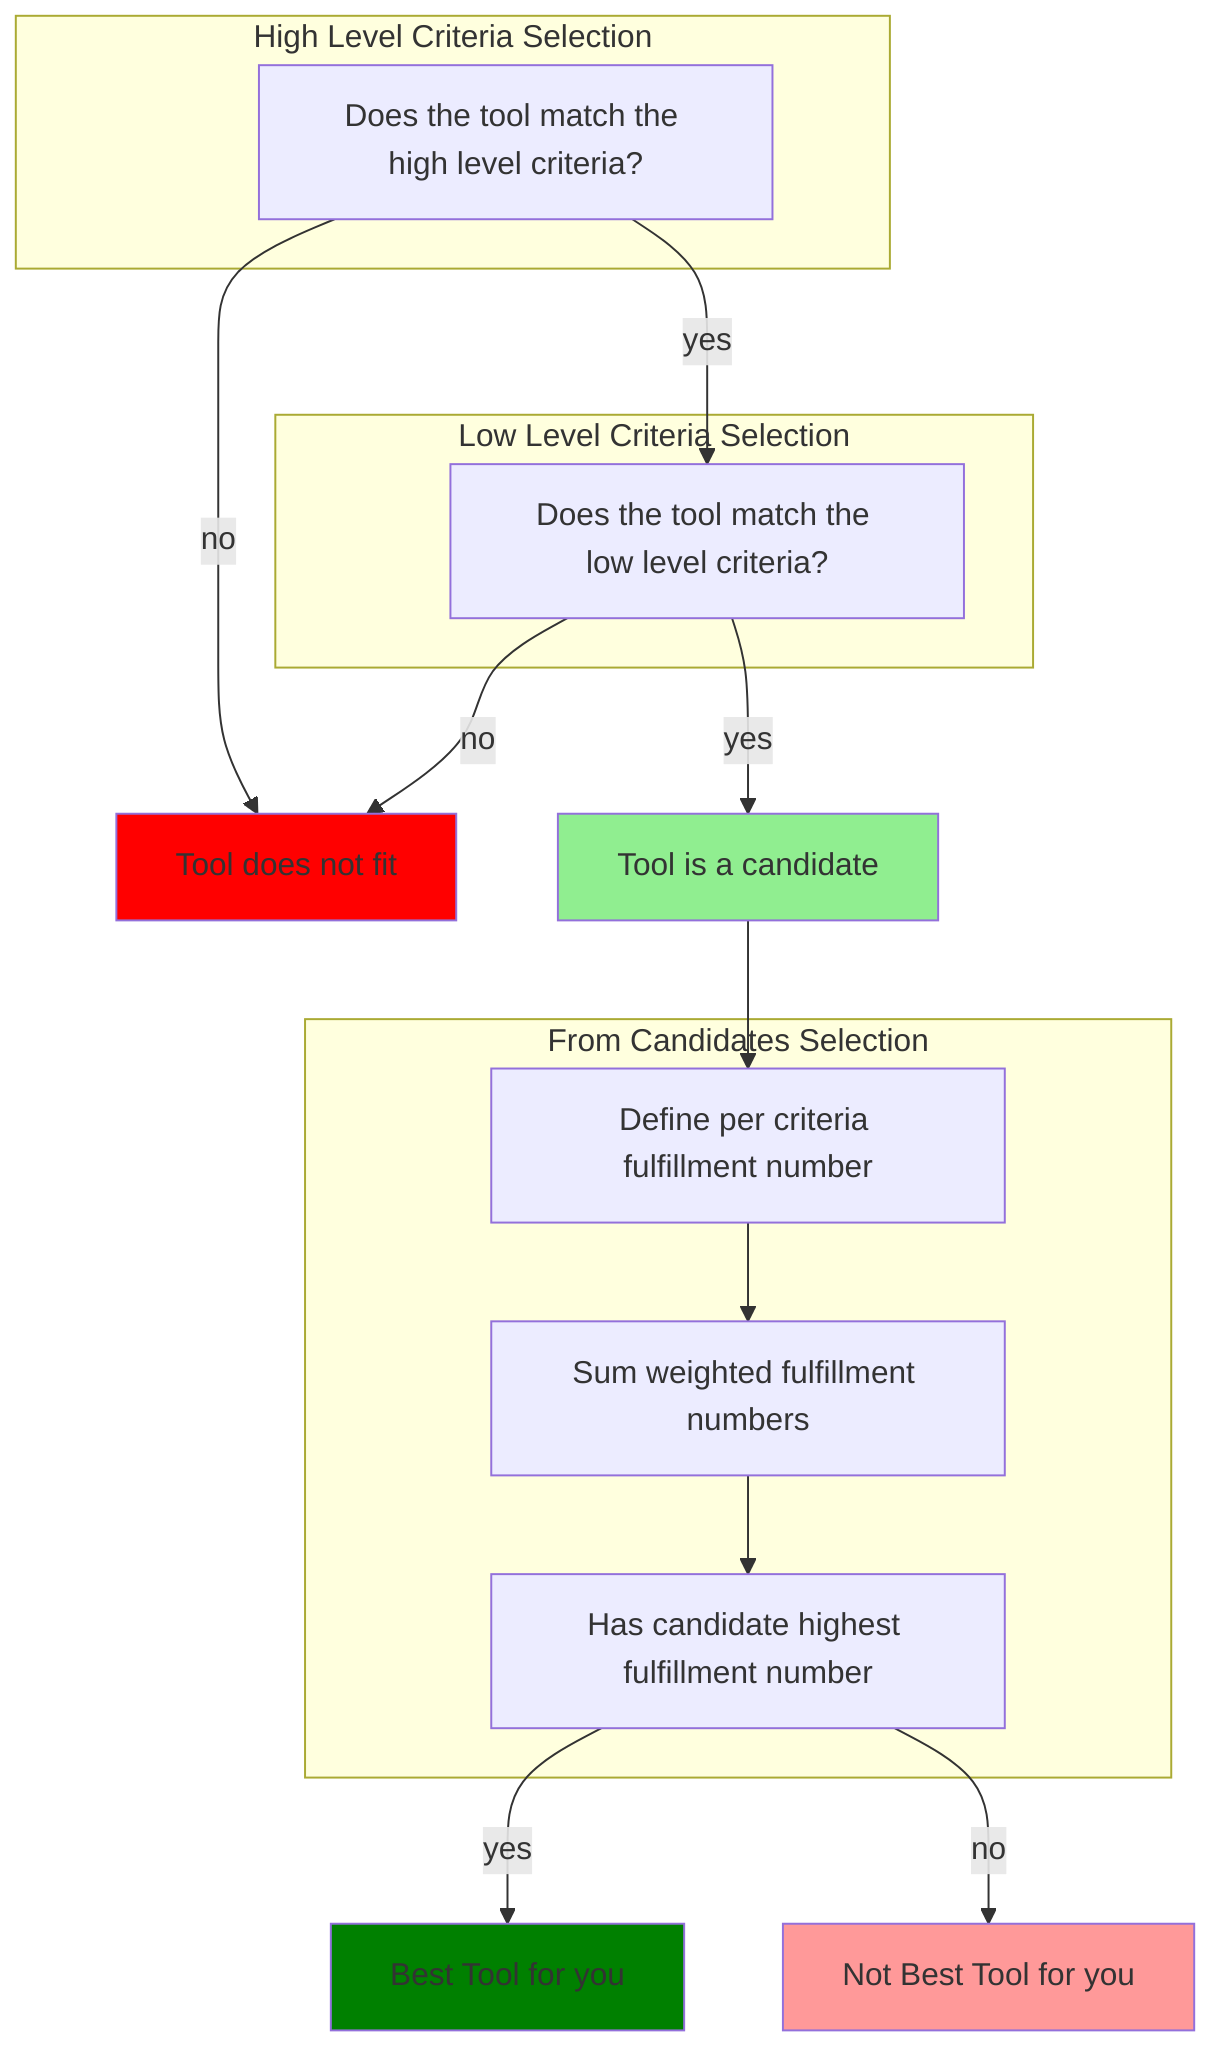 graph TB
No[Tool does not fit]
Candidate[Tool is a candidate]

subgraph High Level Criteria Selection
HlCheck[Does the tool match the high level criteria?]
end
HlCheck -->|yes| LlCheck
HlCheck -->|no| No

subgraph Low Level Criteria Selection
LlCheck[Does the tool match the low level criteria?]
end
LlCheck -->|yes| Candidate
LlCheck -->|no| No
Candidate -->  Calc

subgraph From Candidates Selection
Calc[Define per criteria fulfillment number] --> Sum[Sum weighted fulfillment numbers]
Sum -->  Highest[Has candidate highest fulfillment number]
end
Highest -->|yes| Yes[Best Tool for you]
Highest -->|no| NotBest[Not Best Tool for you]
style Candidate fill:lightgreen
style Yes fill:green
style No fill:red
style NotBest fill:#FF9999